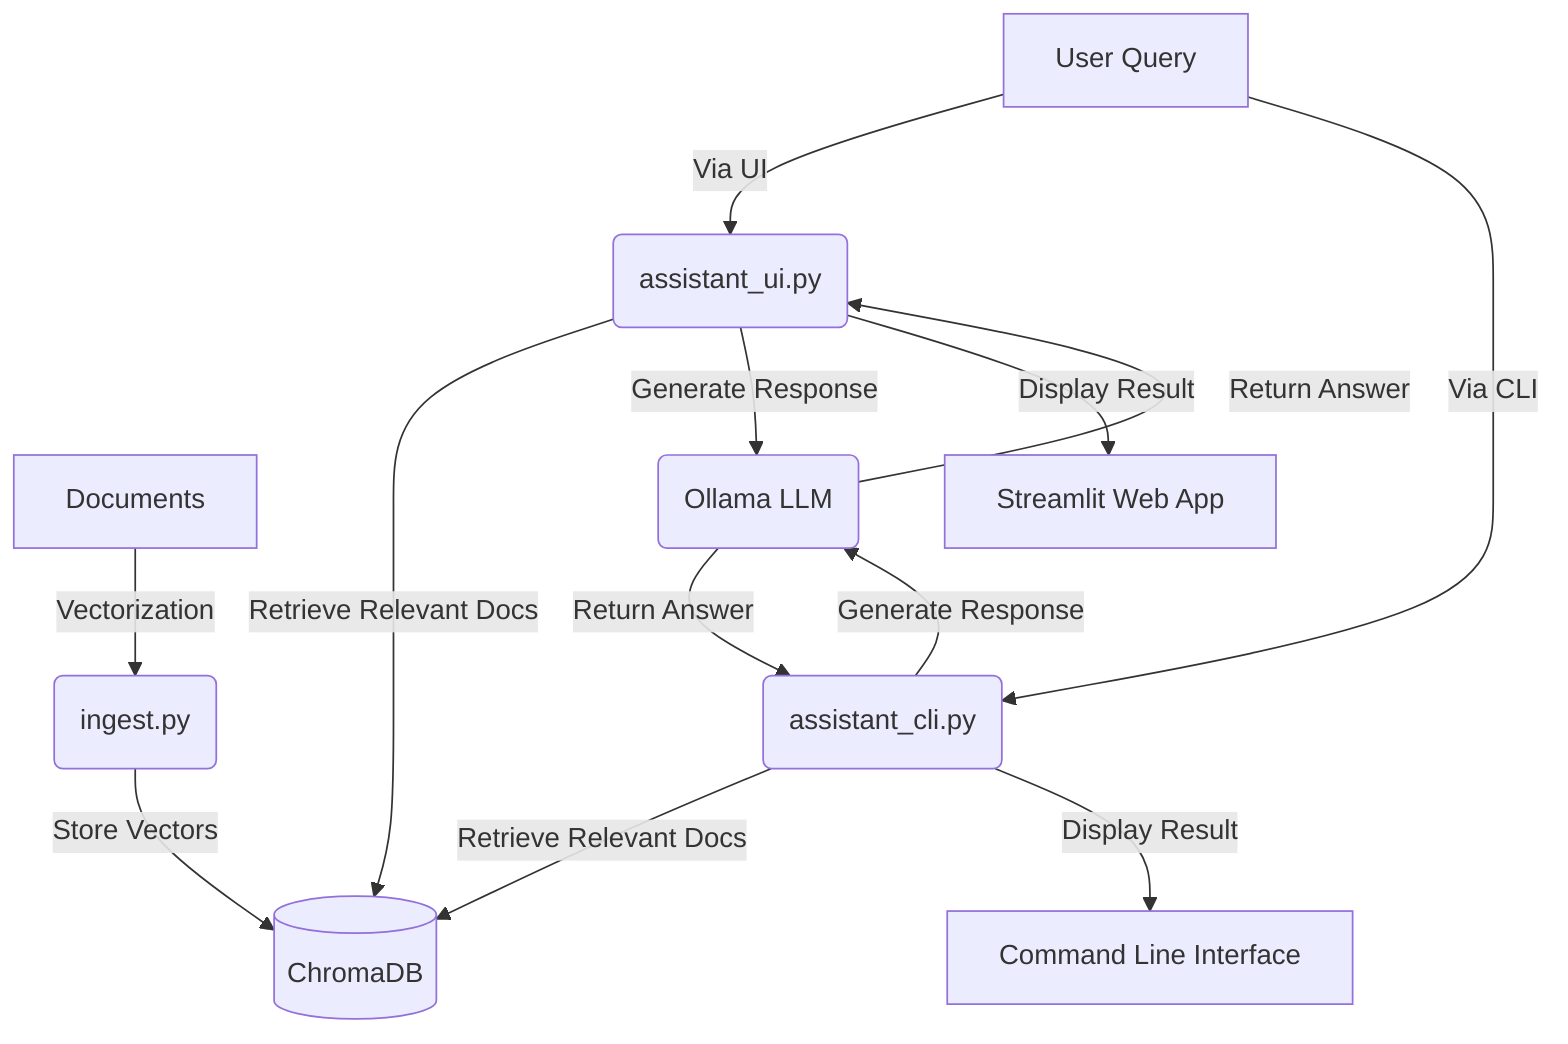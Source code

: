 graph TD
    A[Documents] -->|Vectorization| B(ingest.py)
    B -->|Store Vectors| C[(ChromaDB)]
    D[User Query] -->|Via UI| E(assistant_ui.py)
    D -->|Via CLI| F(assistant_cli.py)
    E -->|Retrieve Relevant Docs| C
    F -->|Retrieve Relevant Docs| C
    E -->|Generate Response| G(Ollama LLM)
    F -->|Generate Response| G
    G -->|Return Answer| E
    G -->|Return Answer| F
    E -->|Display Result| H[Streamlit Web App]
    F -->|Display Result| I[Command Line Interface]